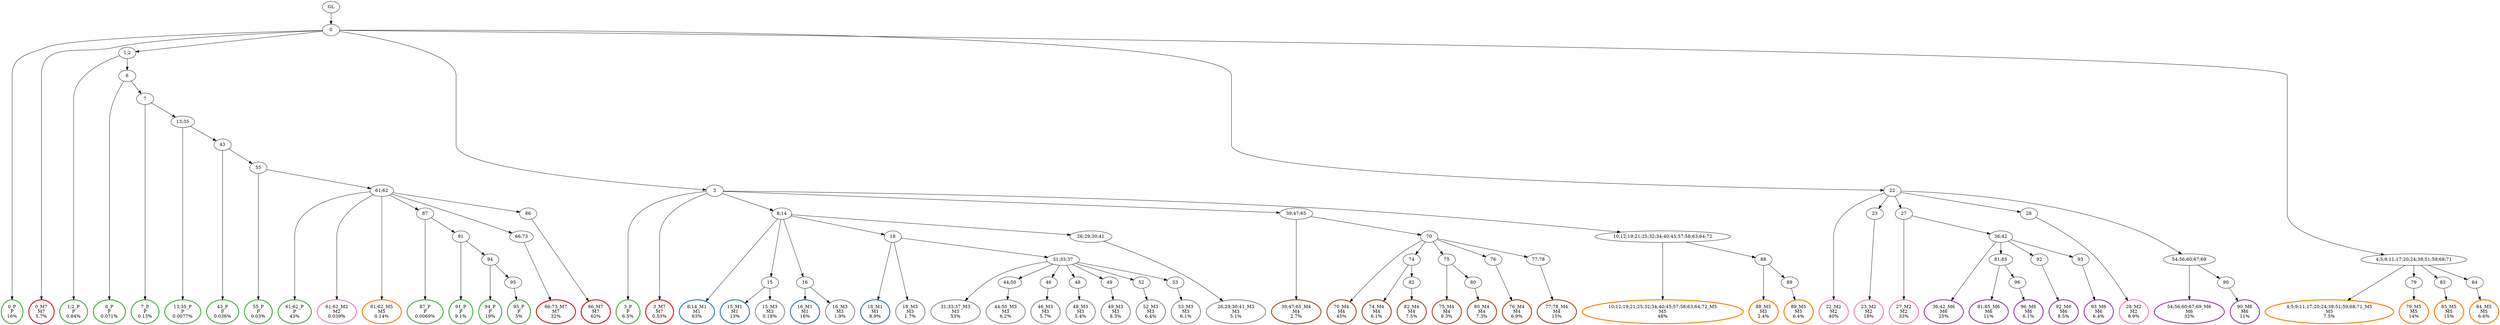 digraph T {
	{
		rank=same
		111 [penwidth=3,colorscheme=set19,color=3,label="0_P\nP\n16%"]
		109 [penwidth=3,colorscheme=set19,color=3,label="1;2_P\nP\n0.84%"]
		107 [penwidth=3,colorscheme=set19,color=3,label="6_P\nP\n0.071%"]
		105 [penwidth=3,colorscheme=set19,color=3,label="7_P\nP\n0.13%"]
		103 [penwidth=3,colorscheme=set19,color=3,label="13;35_P\nP\n0.0077%"]
		101 [penwidth=3,colorscheme=set19,color=3,label="43_P\nP\n0.036%"]
		99 [penwidth=3,colorscheme=set19,color=3,label="55_P\nP\n0.03%"]
		97 [penwidth=3,colorscheme=set19,color=3,label="61;62_P\nP\n43%"]
		95 [penwidth=3,colorscheme=set19,color=3,label="87_P\nP\n0.0069%"]
		93 [penwidth=3,colorscheme=set19,color=3,label="91_P\nP\n9.1%"]
		91 [penwidth=3,colorscheme=set19,color=3,label="94_P\nP\n19%"]
		89 [penwidth=3,colorscheme=set19,color=3,label="95_P\nP\n5%"]
		87 [penwidth=3,colorscheme=set19,color=3,label="3_P\nP\n6.5%"]
		85 [penwidth=3,colorscheme=set19,color=2,label="8;14_M1\nM1\n63%"]
		83 [penwidth=3,colorscheme=set19,color=2,label="15_M1\nM1\n13%"]
		81 [penwidth=3,colorscheme=set19,color=2,label="16_M1\nM1\n16%"]
		79 [penwidth=3,colorscheme=set19,color=2,label="18_M1\nM1\n8.9%"]
		78 [penwidth=3,colorscheme=set19,color=8,label="61;62_M2\nM2\n0.039%"]
		76 [penwidth=3,colorscheme=set19,color=8,label="22_M2\nM2\n40%"]
		74 [penwidth=3,colorscheme=set19,color=8,label="23_M2\nM2\n18%"]
		72 [penwidth=3,colorscheme=set19,color=8,label="27_M2\nM2\n33%"]
		70 [penwidth=3,colorscheme=set19,color=8,label="28_M2\nM2\n8.9%"]
		69 [penwidth=3,colorscheme=set19,color=9,label="15_M3\nM3\n0.18%"]
		68 [penwidth=3,colorscheme=set19,color=9,label="16_M3\nM3\n1.9%"]
		67 [penwidth=3,colorscheme=set19,color=9,label="18_M3\nM3\n1.7%"]
		65 [penwidth=3,colorscheme=set19,color=9,label="31;33;37_M3\nM3\n53%"]
		63 [penwidth=3,colorscheme=set19,color=9,label="44;50_M3\nM3\n6.2%"]
		61 [penwidth=3,colorscheme=set19,color=9,label="46_M3\nM3\n5.7%"]
		59 [penwidth=3,colorscheme=set19,color=9,label="48_M3\nM3\n5.4%"]
		57 [penwidth=3,colorscheme=set19,color=9,label="49_M3\nM3\n8.3%"]
		55 [penwidth=3,colorscheme=set19,color=9,label="52_M3\nM3\n6.4%"]
		53 [penwidth=3,colorscheme=set19,color=9,label="53_M3\nM3\n6.1%"]
		51 [penwidth=3,colorscheme=set19,color=9,label="26;29;30;41_M3\nM3\n5.1%"]
		49 [penwidth=3,colorscheme=set19,color=7,label="39;47;65_M4\nM4\n2.7%"]
		47 [penwidth=3,colorscheme=set19,color=7,label="70_M4\nM4\n45%"]
		45 [penwidth=3,colorscheme=set19,color=7,label="74_M4\nM4\n6.1%"]
		43 [penwidth=3,colorscheme=set19,color=7,label="82_M4\nM4\n7.5%"]
		41 [penwidth=3,colorscheme=set19,color=7,label="75_M4\nM4\n9.3%"]
		39 [penwidth=3,colorscheme=set19,color=7,label="80_M4\nM4\n7.3%"]
		37 [penwidth=3,colorscheme=set19,color=7,label="76_M4\nM4\n6.9%"]
		35 [penwidth=3,colorscheme=set19,color=7,label="77;78_M4\nM4\n15%"]
		34 [penwidth=3,colorscheme=set19,color=5,label="61;62_M5\nM5\n0.14%"]
		32 [penwidth=3,colorscheme=set19,color=5,label="10;12;19;21;25;32;34;40;45;57;58;63;64;72_M5\nM5\n48%"]
		30 [penwidth=3,colorscheme=set19,color=5,label="88_M5\nM5\n2.4%"]
		28 [penwidth=3,colorscheme=set19,color=5,label="89_M5\nM5\n6.4%"]
		26 [penwidth=3,colorscheme=set19,color=5,label="4;5;9;11;17;20;24;38;51;59;68;71_M5\nM5\n7.5%"]
		24 [penwidth=3,colorscheme=set19,color=5,label="79_M5\nM5\n14%"]
		22 [penwidth=3,colorscheme=set19,color=5,label="83_M5\nM5\n15%"]
		20 [penwidth=3,colorscheme=set19,color=5,label="84_M5\nM5\n6.6%"]
		18 [penwidth=3,colorscheme=set19,color=4,label="36;42_M6\nM6\n25%"]
		16 [penwidth=3,colorscheme=set19,color=4,label="81;85_M6\nM6\n11%"]
		14 [penwidth=3,colorscheme=set19,color=4,label="96_M6\nM6\n6.1%"]
		12 [penwidth=3,colorscheme=set19,color=4,label="92_M6\nM6\n8.5%"]
		10 [penwidth=3,colorscheme=set19,color=4,label="93_M6\nM6\n6.4%"]
		8 [penwidth=3,colorscheme=set19,color=4,label="54;56;60;67;69_M6\nM6\n32%"]
		6 [penwidth=3,colorscheme=set19,color=4,label="90_M6\nM6\n11%"]
		5 [penwidth=3,colorscheme=set19,color=1,label="0_M7\nM7\n5.7%"]
		3 [penwidth=3,colorscheme=set19,color=1,label="66;73_M7\nM7\n32%"]
		1 [penwidth=3,colorscheme=set19,color=1,label="86_M7\nM7\n62%"]
		0 [penwidth=3,colorscheme=set19,color=1,label="3_M7\nM7\n0.53%"]
	}
	113 [label="GL"]
	112 [label="0"]
	110 [label="1;2"]
	108 [label="6"]
	106 [label="7"]
	104 [label="13;35"]
	102 [label="43"]
	100 [label="55"]
	98 [label="61;62"]
	96 [label="87"]
	94 [label="91"]
	92 [label="94"]
	90 [label="95"]
	88 [label="3"]
	86 [label="8;14"]
	84 [label="15"]
	82 [label="16"]
	80 [label="18"]
	77 [label="22"]
	75 [label="23"]
	73 [label="27"]
	71 [label="28"]
	66 [label="31;33;37"]
	64 [label="44;50"]
	62 [label="46"]
	60 [label="48"]
	58 [label="49"]
	56 [label="52"]
	54 [label="53"]
	52 [label="26;29;30;41"]
	50 [label="39;47;65"]
	48 [label="70"]
	46 [label="74"]
	44 [label="82"]
	42 [label="75"]
	40 [label="80"]
	38 [label="76"]
	36 [label="77;78"]
	33 [label="10;12;19;21;25;32;34;40;45;57;58;63;64;72"]
	31 [label="88"]
	29 [label="89"]
	27 [label="4;5;9;11;17;20;24;38;51;59;68;71"]
	25 [label="79"]
	23 [label="83"]
	21 [label="84"]
	19 [label="36;42"]
	17 [label="81;85"]
	15 [label="96"]
	13 [label="92"]
	11 [label="93"]
	9 [label="54;56;60;67;69"]
	7 [label="90"]
	4 [label="66;73"]
	2 [label="86"]
	113 -> 112
	112 -> 111
	112 -> 110
	112 -> 88
	112 -> 77
	112 -> 27
	112 -> 5
	110 -> 109
	110 -> 108
	108 -> 107
	108 -> 106
	106 -> 105
	106 -> 104
	104 -> 103
	104 -> 102
	102 -> 101
	102 -> 100
	100 -> 99
	100 -> 98
	98 -> 97
	98 -> 96
	98 -> 78
	98 -> 34
	98 -> 4
	98 -> 2
	96 -> 95
	96 -> 94
	94 -> 93
	94 -> 92
	92 -> 91
	92 -> 90
	90 -> 89
	88 -> 87
	88 -> 86
	88 -> 50
	88 -> 33
	88 -> 0
	86 -> 85
	86 -> 84
	86 -> 82
	86 -> 80
	86 -> 52
	84 -> 83
	84 -> 69
	82 -> 81
	82 -> 68
	80 -> 79
	80 -> 67
	80 -> 66
	77 -> 76
	77 -> 75
	77 -> 73
	77 -> 71
	77 -> 9
	75 -> 74
	73 -> 72
	73 -> 19
	71 -> 70
	66 -> 65
	66 -> 64
	66 -> 62
	66 -> 60
	66 -> 58
	66 -> 56
	66 -> 54
	64 -> 63
	62 -> 61
	60 -> 59
	58 -> 57
	56 -> 55
	54 -> 53
	52 -> 51
	50 -> 49
	50 -> 48
	48 -> 47
	48 -> 46
	48 -> 42
	48 -> 38
	48 -> 36
	46 -> 45
	46 -> 44
	44 -> 43
	42 -> 41
	42 -> 40
	40 -> 39
	38 -> 37
	36 -> 35
	33 -> 32
	33 -> 31
	31 -> 30
	31 -> 29
	29 -> 28
	27 -> 26
	27 -> 25
	27 -> 23
	27 -> 21
	25 -> 24
	23 -> 22
	21 -> 20
	19 -> 18
	19 -> 17
	19 -> 13
	19 -> 11
	17 -> 16
	17 -> 15
	15 -> 14
	13 -> 12
	11 -> 10
	9 -> 8
	9 -> 7
	7 -> 6
	4 -> 3
	2 -> 1
}
